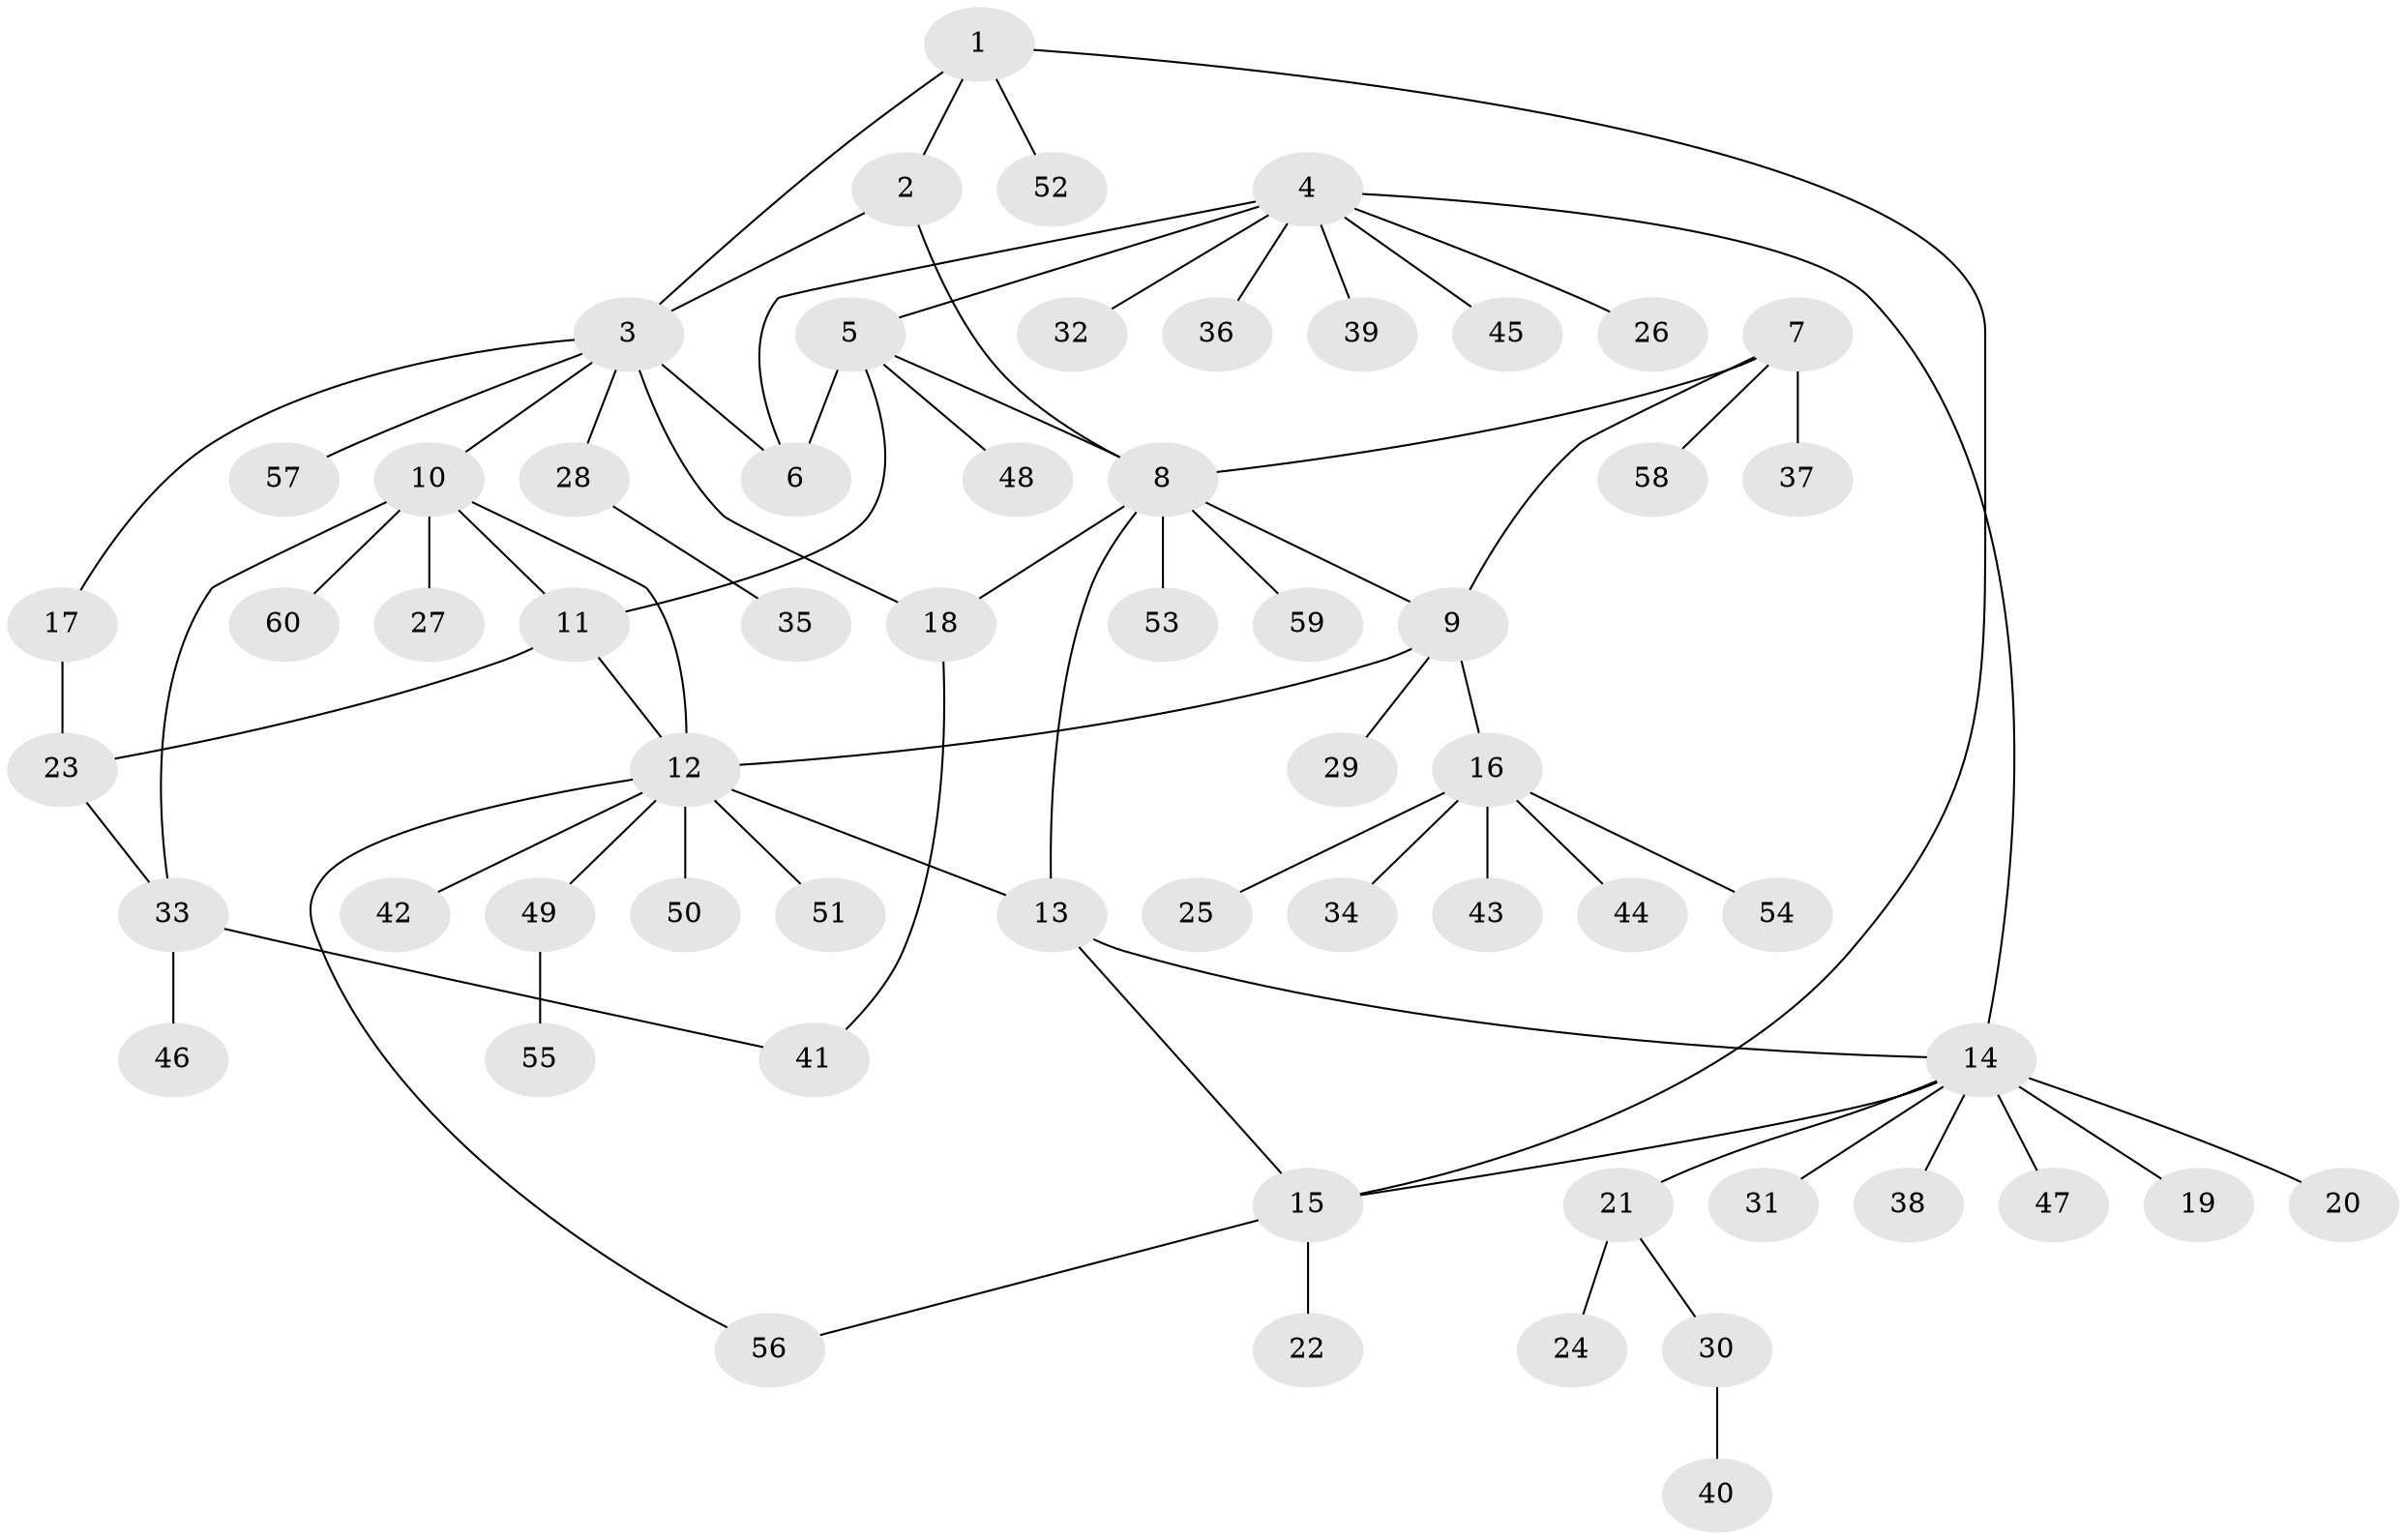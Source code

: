 // coarse degree distribution, {6: 0.08333333333333333, 5: 0.027777777777777776, 7: 0.08333333333333333, 1: 0.75, 3: 0.027777777777777776, 4: 0.027777777777777776}
// Generated by graph-tools (version 1.1) at 2025/58/03/04/25 21:58:25]
// undirected, 60 vertices, 75 edges
graph export_dot {
graph [start="1"]
  node [color=gray90,style=filled];
  1;
  2;
  3;
  4;
  5;
  6;
  7;
  8;
  9;
  10;
  11;
  12;
  13;
  14;
  15;
  16;
  17;
  18;
  19;
  20;
  21;
  22;
  23;
  24;
  25;
  26;
  27;
  28;
  29;
  30;
  31;
  32;
  33;
  34;
  35;
  36;
  37;
  38;
  39;
  40;
  41;
  42;
  43;
  44;
  45;
  46;
  47;
  48;
  49;
  50;
  51;
  52;
  53;
  54;
  55;
  56;
  57;
  58;
  59;
  60;
  1 -- 2;
  1 -- 3;
  1 -- 15;
  1 -- 52;
  2 -- 3;
  2 -- 8;
  3 -- 6;
  3 -- 10;
  3 -- 17;
  3 -- 18;
  3 -- 28;
  3 -- 57;
  4 -- 5;
  4 -- 6;
  4 -- 14;
  4 -- 26;
  4 -- 32;
  4 -- 36;
  4 -- 39;
  4 -- 45;
  5 -- 6;
  5 -- 8;
  5 -- 11;
  5 -- 48;
  7 -- 8;
  7 -- 9;
  7 -- 37;
  7 -- 58;
  8 -- 9;
  8 -- 13;
  8 -- 18;
  8 -- 53;
  8 -- 59;
  9 -- 12;
  9 -- 16;
  9 -- 29;
  10 -- 11;
  10 -- 12;
  10 -- 27;
  10 -- 33;
  10 -- 60;
  11 -- 12;
  11 -- 23;
  12 -- 13;
  12 -- 42;
  12 -- 49;
  12 -- 50;
  12 -- 51;
  12 -- 56;
  13 -- 14;
  13 -- 15;
  14 -- 15;
  14 -- 19;
  14 -- 20;
  14 -- 21;
  14 -- 31;
  14 -- 38;
  14 -- 47;
  15 -- 22;
  15 -- 56;
  16 -- 25;
  16 -- 34;
  16 -- 43;
  16 -- 44;
  16 -- 54;
  17 -- 23;
  18 -- 41;
  21 -- 24;
  21 -- 30;
  23 -- 33;
  28 -- 35;
  30 -- 40;
  33 -- 41;
  33 -- 46;
  49 -- 55;
}
